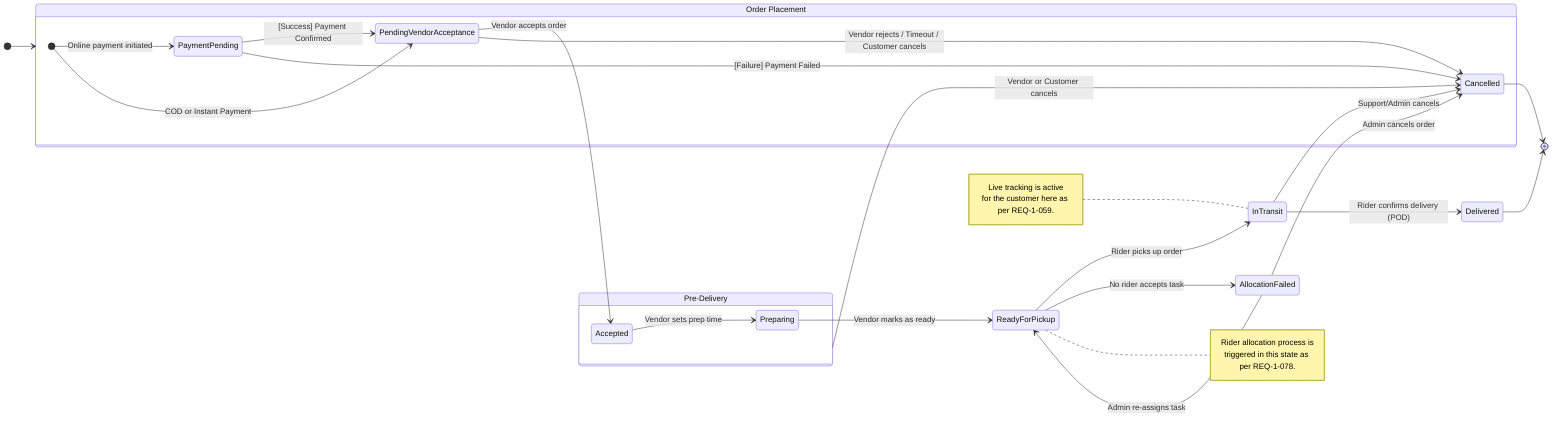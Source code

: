 stateDiagram-v2
    direction LR

    [*] --> InitialState
    state "Order Placement" as InitialState {
        direction LR
        [*] --> PaymentPending : Online payment initiated
        PaymentPending --> PendingVendorAcceptance : [Success] Payment Confirmed
        PaymentPending --> Cancelled : [Failure] Payment Failed
        [*] --> PendingVendorAcceptance : COD or Instant Payment
    }

    PendingVendorAcceptance --> Accepted : Vendor accepts order
    PendingVendorAcceptance --> Cancelled : Vendor rejects / Timeout / Customer cancels

    Accepted --> Preparing : Vendor sets prep time
    Preparing --> ReadyForPickup : Vendor marks as ready

    state "Pre-Delivery" as PreDelivery {
        direction TB
        Accepted
        Preparing
    }

    PreDelivery --> Cancelled : Vendor or Customer cancels

    ReadyForPickup --> InTransit : Rider picks up order
    ReadyForPickup --> AllocationFailed : No rider accepts task

    AllocationFailed --> ReadyForPickup : Admin re-assigns task
    AllocationFailed --> Cancelled : Admin cancels order

    InTransit --> Delivered : Rider confirms delivery (POD)
    InTransit --> Cancelled : Support/Admin cancels

    Delivered --> [*]
    Cancelled --> [*]

    note right of ReadyForPickup
        Rider allocation process is
        triggered in this state as per REQ-1-078.
    end note

    note left of InTransit
        Live tracking is active
        for the customer here as per REQ-1-059.
    end note